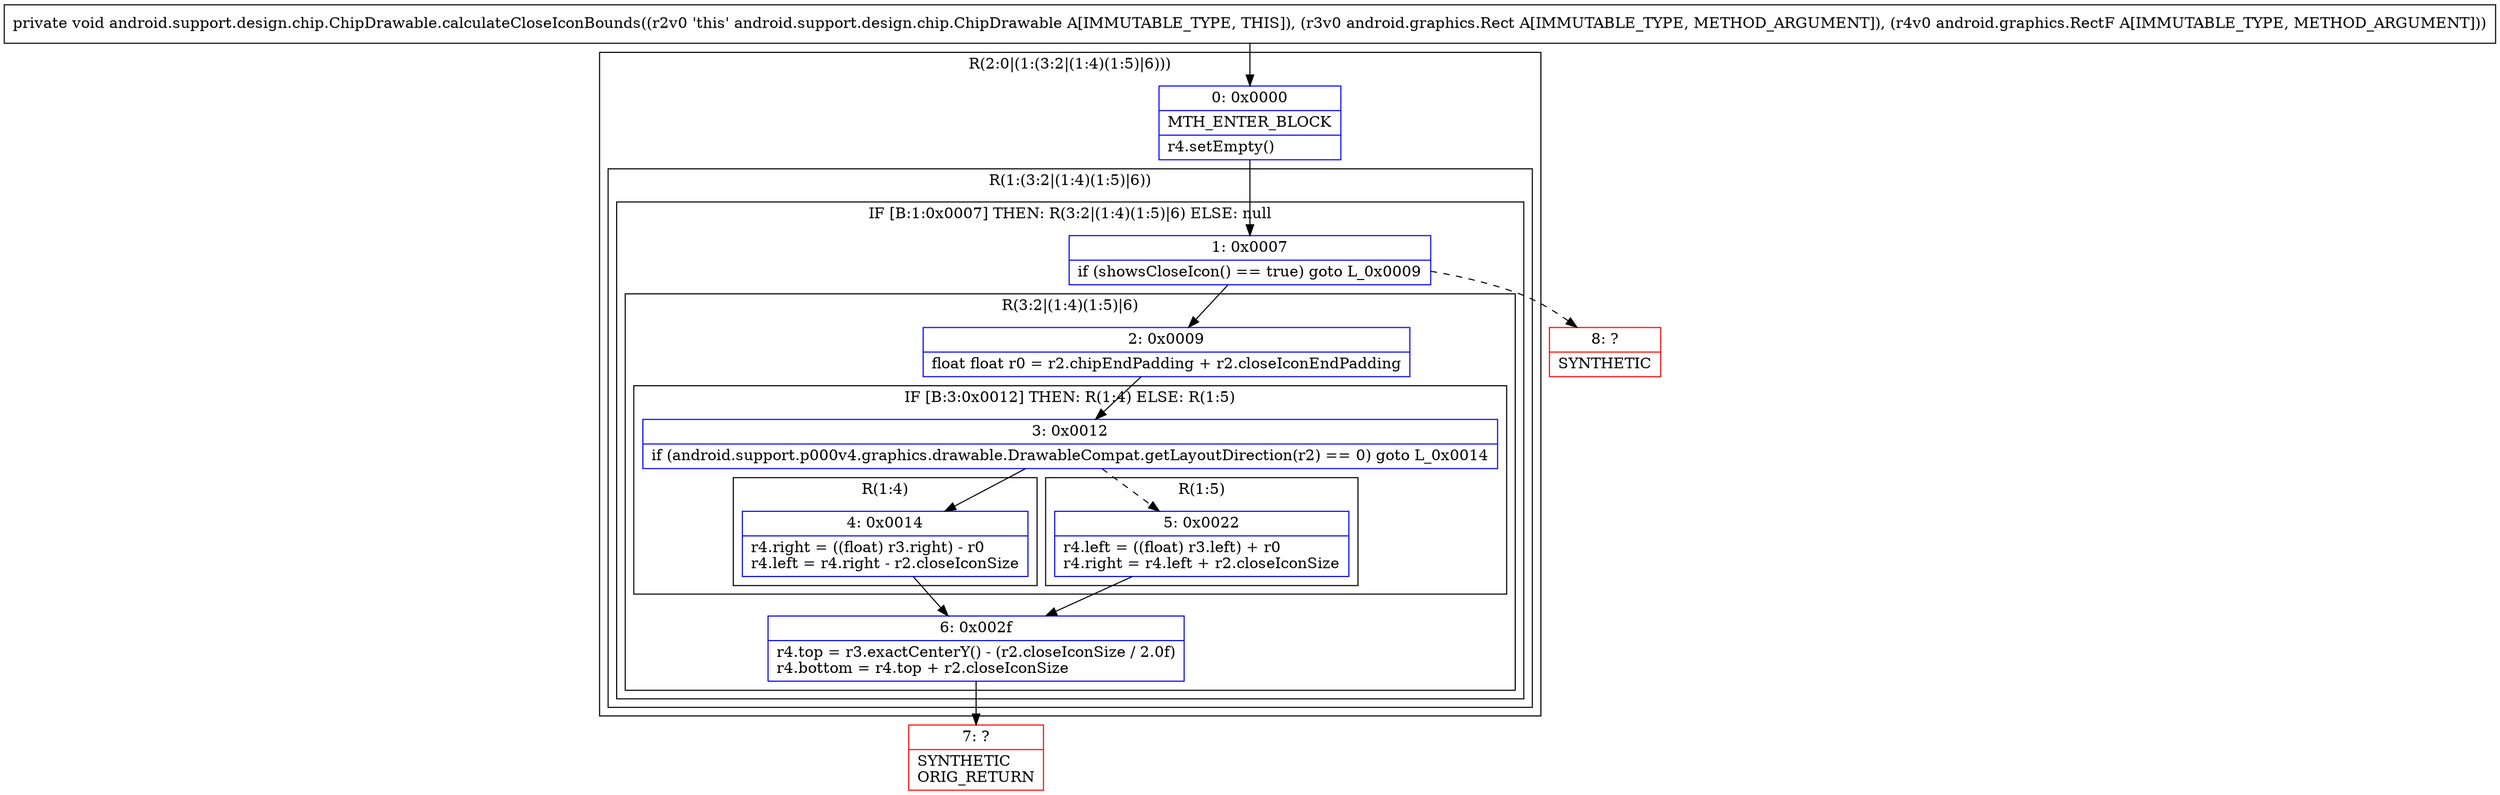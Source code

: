 digraph "CFG forandroid.support.design.chip.ChipDrawable.calculateCloseIconBounds(Landroid\/graphics\/Rect;Landroid\/graphics\/RectF;)V" {
subgraph cluster_Region_1884131795 {
label = "R(2:0|(1:(3:2|(1:4)(1:5)|6)))";
node [shape=record,color=blue];
Node_0 [shape=record,label="{0\:\ 0x0000|MTH_ENTER_BLOCK\l|r4.setEmpty()\l}"];
subgraph cluster_Region_1546840988 {
label = "R(1:(3:2|(1:4)(1:5)|6))";
node [shape=record,color=blue];
subgraph cluster_IfRegion_1868212622 {
label = "IF [B:1:0x0007] THEN: R(3:2|(1:4)(1:5)|6) ELSE: null";
node [shape=record,color=blue];
Node_1 [shape=record,label="{1\:\ 0x0007|if (showsCloseIcon() == true) goto L_0x0009\l}"];
subgraph cluster_Region_35509361 {
label = "R(3:2|(1:4)(1:5)|6)";
node [shape=record,color=blue];
Node_2 [shape=record,label="{2\:\ 0x0009|float float r0 = r2.chipEndPadding + r2.closeIconEndPadding\l}"];
subgraph cluster_IfRegion_352806670 {
label = "IF [B:3:0x0012] THEN: R(1:4) ELSE: R(1:5)";
node [shape=record,color=blue];
Node_3 [shape=record,label="{3\:\ 0x0012|if (android.support.p000v4.graphics.drawable.DrawableCompat.getLayoutDirection(r2) == 0) goto L_0x0014\l}"];
subgraph cluster_Region_232305997 {
label = "R(1:4)";
node [shape=record,color=blue];
Node_4 [shape=record,label="{4\:\ 0x0014|r4.right = ((float) r3.right) \- r0\lr4.left = r4.right \- r2.closeIconSize\l}"];
}
subgraph cluster_Region_409370324 {
label = "R(1:5)";
node [shape=record,color=blue];
Node_5 [shape=record,label="{5\:\ 0x0022|r4.left = ((float) r3.left) + r0\lr4.right = r4.left + r2.closeIconSize\l}"];
}
}
Node_6 [shape=record,label="{6\:\ 0x002f|r4.top = r3.exactCenterY() \- (r2.closeIconSize \/ 2.0f)\lr4.bottom = r4.top + r2.closeIconSize\l}"];
}
}
}
}
Node_7 [shape=record,color=red,label="{7\:\ ?|SYNTHETIC\lORIG_RETURN\l}"];
Node_8 [shape=record,color=red,label="{8\:\ ?|SYNTHETIC\l}"];
MethodNode[shape=record,label="{private void android.support.design.chip.ChipDrawable.calculateCloseIconBounds((r2v0 'this' android.support.design.chip.ChipDrawable A[IMMUTABLE_TYPE, THIS]), (r3v0 android.graphics.Rect A[IMMUTABLE_TYPE, METHOD_ARGUMENT]), (r4v0 android.graphics.RectF A[IMMUTABLE_TYPE, METHOD_ARGUMENT])) }"];
MethodNode -> Node_0;
Node_0 -> Node_1;
Node_1 -> Node_2;
Node_1 -> Node_8[style=dashed];
Node_2 -> Node_3;
Node_3 -> Node_4;
Node_3 -> Node_5[style=dashed];
Node_4 -> Node_6;
Node_5 -> Node_6;
Node_6 -> Node_7;
}

